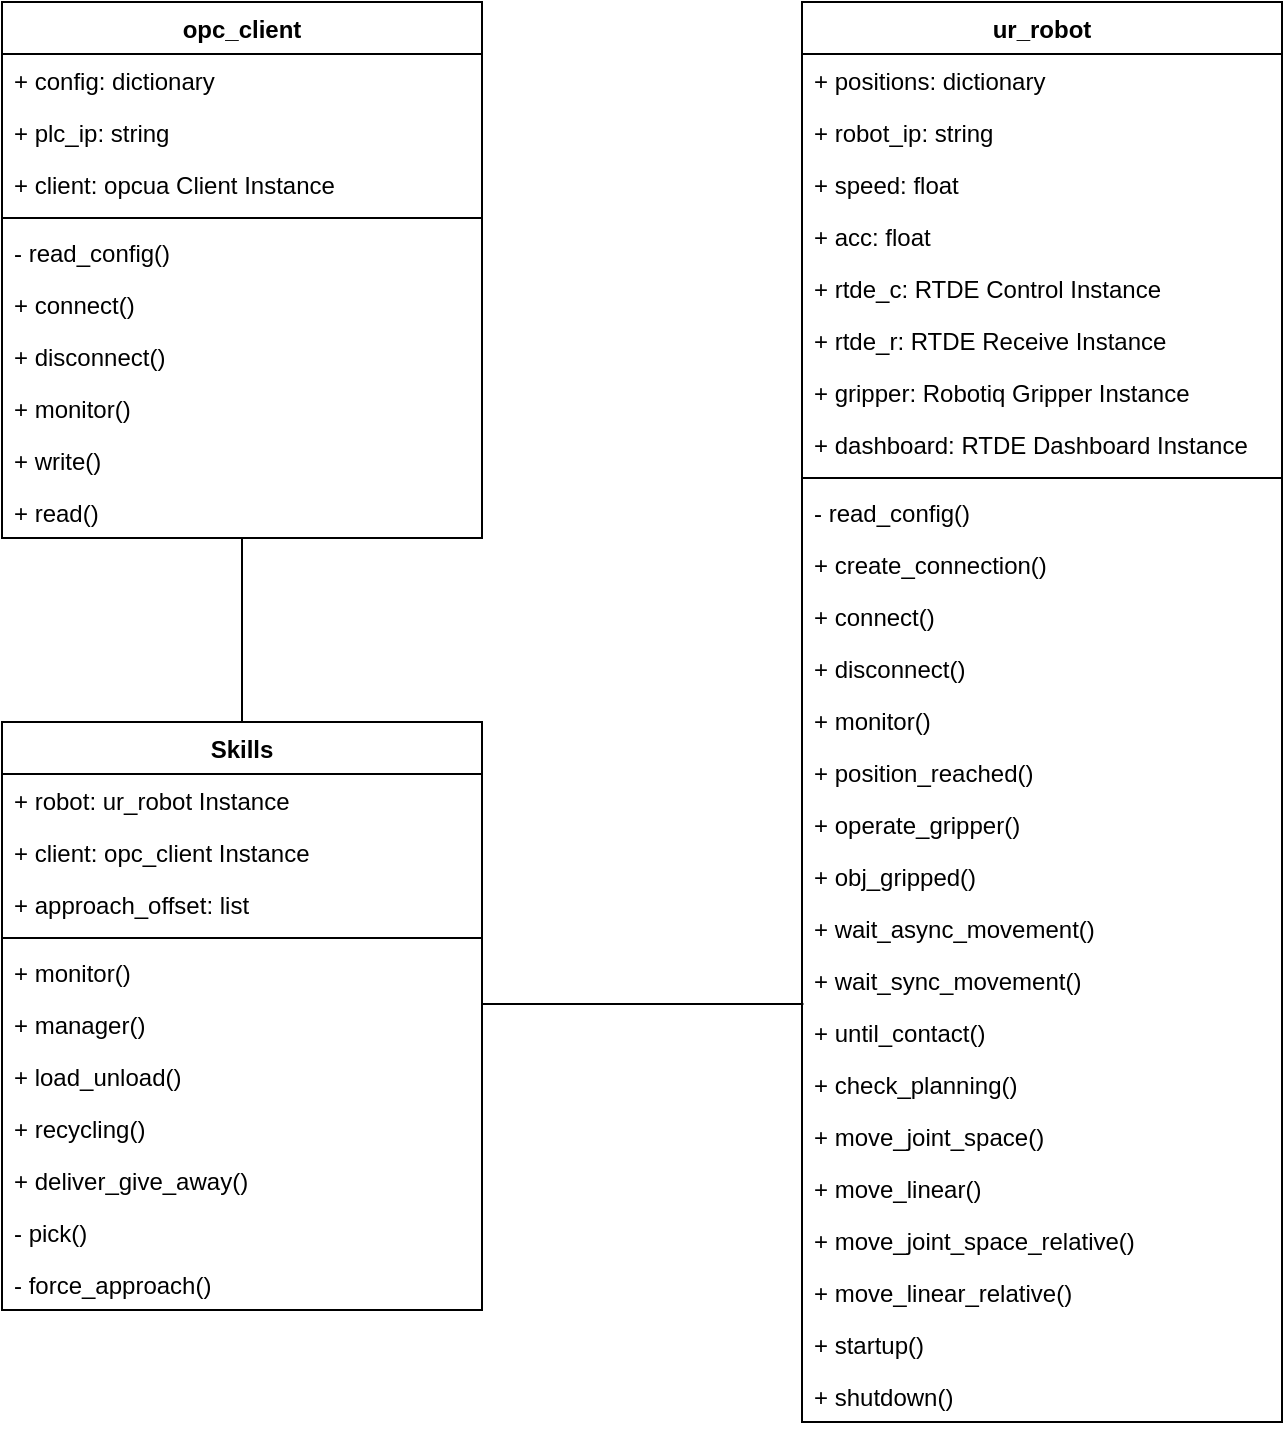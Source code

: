 <mxfile version="20.7.4" type="github"><diagram id="uywllE2PinGb-ievP7Lq" name="Page-1"><mxGraphModel dx="1953" dy="974" grid="1" gridSize="10" guides="1" tooltips="1" connect="1" arrows="1" fold="1" page="1" pageScale="1" pageWidth="3300" pageHeight="4681" math="0" shadow="0"><root><mxCell id="0"/><mxCell id="1" parent="0"/><mxCell id="hoSM7zICA6GN7C26qf-M-3" value="opc_client" style="swimlane;fontStyle=1;align=center;verticalAlign=top;childLayout=stackLayout;horizontal=1;startSize=26;horizontalStack=0;resizeParent=1;resizeParentMax=0;resizeLast=0;collapsible=1;marginBottom=0;" vertex="1" parent="1"><mxGeometry x="360" y="80" width="240" height="268" as="geometry"/></mxCell><mxCell id="hoSM7zICA6GN7C26qf-M-8" value="+ config: dictionary" style="text;strokeColor=none;fillColor=none;align=left;verticalAlign=top;spacingLeft=4;spacingRight=4;overflow=hidden;rotatable=0;points=[[0,0.5],[1,0.5]];portConstraint=eastwest;" vertex="1" parent="hoSM7zICA6GN7C26qf-M-3"><mxGeometry y="26" width="240" height="26" as="geometry"/></mxCell><mxCell id="hoSM7zICA6GN7C26qf-M-14" value="+ plc_ip: string" style="text;strokeColor=none;fillColor=none;align=left;verticalAlign=top;spacingLeft=4;spacingRight=4;overflow=hidden;rotatable=0;points=[[0,0.5],[1,0.5]];portConstraint=eastwest;" vertex="1" parent="hoSM7zICA6GN7C26qf-M-3"><mxGeometry y="52" width="240" height="26" as="geometry"/></mxCell><mxCell id="hoSM7zICA6GN7C26qf-M-4" value="+ client: opcua Client Instance" style="text;strokeColor=none;fillColor=none;align=left;verticalAlign=top;spacingLeft=4;spacingRight=4;overflow=hidden;rotatable=0;points=[[0,0.5],[1,0.5]];portConstraint=eastwest;" vertex="1" parent="hoSM7zICA6GN7C26qf-M-3"><mxGeometry y="78" width="240" height="26" as="geometry"/></mxCell><mxCell id="hoSM7zICA6GN7C26qf-M-5" value="" style="line;strokeWidth=1;fillColor=none;align=left;verticalAlign=middle;spacingTop=-1;spacingLeft=3;spacingRight=3;rotatable=0;labelPosition=right;points=[];portConstraint=eastwest;strokeColor=inherit;" vertex="1" parent="hoSM7zICA6GN7C26qf-M-3"><mxGeometry y="104" width="240" height="8" as="geometry"/></mxCell><mxCell id="hoSM7zICA6GN7C26qf-M-7" value="- read_config()" style="text;strokeColor=none;fillColor=none;align=left;verticalAlign=top;spacingLeft=4;spacingRight=4;overflow=hidden;rotatable=0;points=[[0,0.5],[1,0.5]];portConstraint=eastwest;" vertex="1" parent="hoSM7zICA6GN7C26qf-M-3"><mxGeometry y="112" width="240" height="26" as="geometry"/></mxCell><mxCell id="hoSM7zICA6GN7C26qf-M-16" value="+ connect()" style="text;strokeColor=none;fillColor=none;align=left;verticalAlign=top;spacingLeft=4;spacingRight=4;overflow=hidden;rotatable=0;points=[[0,0.5],[1,0.5]];portConstraint=eastwest;" vertex="1" parent="hoSM7zICA6GN7C26qf-M-3"><mxGeometry y="138" width="240" height="26" as="geometry"/></mxCell><mxCell id="hoSM7zICA6GN7C26qf-M-17" value="+ disconnect()" style="text;strokeColor=none;fillColor=none;align=left;verticalAlign=top;spacingLeft=4;spacingRight=4;overflow=hidden;rotatable=0;points=[[0,0.5],[1,0.5]];portConstraint=eastwest;" vertex="1" parent="hoSM7zICA6GN7C26qf-M-3"><mxGeometry y="164" width="240" height="26" as="geometry"/></mxCell><mxCell id="hoSM7zICA6GN7C26qf-M-18" value="+ monitor()" style="text;strokeColor=none;fillColor=none;align=left;verticalAlign=top;spacingLeft=4;spacingRight=4;overflow=hidden;rotatable=0;points=[[0,0.5],[1,0.5]];portConstraint=eastwest;" vertex="1" parent="hoSM7zICA6GN7C26qf-M-3"><mxGeometry y="190" width="240" height="26" as="geometry"/></mxCell><mxCell id="hoSM7zICA6GN7C26qf-M-15" value="+ write()" style="text;strokeColor=none;fillColor=none;align=left;verticalAlign=top;spacingLeft=4;spacingRight=4;overflow=hidden;rotatable=0;points=[[0,0.5],[1,0.5]];portConstraint=eastwest;" vertex="1" parent="hoSM7zICA6GN7C26qf-M-3"><mxGeometry y="216" width="240" height="26" as="geometry"/></mxCell><mxCell id="hoSM7zICA6GN7C26qf-M-6" value="+ read()" style="text;strokeColor=none;fillColor=none;align=left;verticalAlign=top;spacingLeft=4;spacingRight=4;overflow=hidden;rotatable=0;points=[[0,0.5],[1,0.5]];portConstraint=eastwest;" vertex="1" parent="hoSM7zICA6GN7C26qf-M-3"><mxGeometry y="242" width="240" height="26" as="geometry"/></mxCell><mxCell id="hoSM7zICA6GN7C26qf-M-19" value="ur_robot" style="swimlane;fontStyle=1;align=center;verticalAlign=top;childLayout=stackLayout;horizontal=1;startSize=26;horizontalStack=0;resizeParent=1;resizeParentMax=0;resizeLast=0;collapsible=1;marginBottom=0;" vertex="1" parent="1"><mxGeometry x="760" y="80" width="240" height="710" as="geometry"/></mxCell><mxCell id="hoSM7zICA6GN7C26qf-M-23" value="+ positions: dictionary" style="text;strokeColor=none;fillColor=none;align=left;verticalAlign=top;spacingLeft=4;spacingRight=4;overflow=hidden;rotatable=0;points=[[0,0.5],[1,0.5]];portConstraint=eastwest;" vertex="1" parent="hoSM7zICA6GN7C26qf-M-19"><mxGeometry y="26" width="240" height="26" as="geometry"/></mxCell><mxCell id="hoSM7zICA6GN7C26qf-M-25" value="+ robot_ip: string" style="text;strokeColor=none;fillColor=none;align=left;verticalAlign=top;spacingLeft=4;spacingRight=4;overflow=hidden;rotatable=0;points=[[0,0.5],[1,0.5]];portConstraint=eastwest;" vertex="1" parent="hoSM7zICA6GN7C26qf-M-19"><mxGeometry y="52" width="240" height="26" as="geometry"/></mxCell><mxCell id="hoSM7zICA6GN7C26qf-M-27" value="+ speed: float" style="text;strokeColor=none;fillColor=none;align=left;verticalAlign=top;spacingLeft=4;spacingRight=4;overflow=hidden;rotatable=0;points=[[0,0.5],[1,0.5]];portConstraint=eastwest;" vertex="1" parent="hoSM7zICA6GN7C26qf-M-19"><mxGeometry y="78" width="240" height="26" as="geometry"/></mxCell><mxCell id="hoSM7zICA6GN7C26qf-M-26" value="+ acc: float" style="text;strokeColor=none;fillColor=none;align=left;verticalAlign=top;spacingLeft=4;spacingRight=4;overflow=hidden;rotatable=0;points=[[0,0.5],[1,0.5]];portConstraint=eastwest;" vertex="1" parent="hoSM7zICA6GN7C26qf-M-19"><mxGeometry y="104" width="240" height="26" as="geometry"/></mxCell><mxCell id="hoSM7zICA6GN7C26qf-M-24" value="+ rtde_c: RTDE Control Instance" style="text;strokeColor=none;fillColor=none;align=left;verticalAlign=top;spacingLeft=4;spacingRight=4;overflow=hidden;rotatable=0;points=[[0,0.5],[1,0.5]];portConstraint=eastwest;" vertex="1" parent="hoSM7zICA6GN7C26qf-M-19"><mxGeometry y="130" width="240" height="26" as="geometry"/></mxCell><mxCell id="hoSM7zICA6GN7C26qf-M-35" value="+ rtde_r: RTDE Receive Instance" style="text;strokeColor=none;fillColor=none;align=left;verticalAlign=top;spacingLeft=4;spacingRight=4;overflow=hidden;rotatable=0;points=[[0,0.5],[1,0.5]];portConstraint=eastwest;" vertex="1" parent="hoSM7zICA6GN7C26qf-M-19"><mxGeometry y="156" width="240" height="26" as="geometry"/></mxCell><mxCell id="hoSM7zICA6GN7C26qf-M-20" value="+ gripper: Robotiq Gripper Instance" style="text;strokeColor=none;fillColor=none;align=left;verticalAlign=top;spacingLeft=4;spacingRight=4;overflow=hidden;rotatable=0;points=[[0,0.5],[1,0.5]];portConstraint=eastwest;" vertex="1" parent="hoSM7zICA6GN7C26qf-M-19"><mxGeometry y="182" width="240" height="26" as="geometry"/></mxCell><mxCell id="hoSM7zICA6GN7C26qf-M-36" value="+ dashboard: RTDE Dashboard Instance" style="text;strokeColor=none;fillColor=none;align=left;verticalAlign=top;spacingLeft=4;spacingRight=4;overflow=hidden;rotatable=0;points=[[0,0.5],[1,0.5]];portConstraint=eastwest;" vertex="1" parent="hoSM7zICA6GN7C26qf-M-19"><mxGeometry y="208" width="240" height="26" as="geometry"/></mxCell><mxCell id="hoSM7zICA6GN7C26qf-M-21" value="" style="line;strokeWidth=1;fillColor=none;align=left;verticalAlign=middle;spacingTop=-1;spacingLeft=3;spacingRight=3;rotatable=0;labelPosition=right;points=[];portConstraint=eastwest;strokeColor=inherit;" vertex="1" parent="hoSM7zICA6GN7C26qf-M-19"><mxGeometry y="234" width="240" height="8" as="geometry"/></mxCell><mxCell id="hoSM7zICA6GN7C26qf-M-28" value="- read_config()" style="text;strokeColor=none;fillColor=none;align=left;verticalAlign=top;spacingLeft=4;spacingRight=4;overflow=hidden;rotatable=0;points=[[0,0.5],[1,0.5]];portConstraint=eastwest;" vertex="1" parent="hoSM7zICA6GN7C26qf-M-19"><mxGeometry y="242" width="240" height="26" as="geometry"/></mxCell><mxCell id="hoSM7zICA6GN7C26qf-M-32" value="+ create_connection()" style="text;strokeColor=none;fillColor=none;align=left;verticalAlign=top;spacingLeft=4;spacingRight=4;overflow=hidden;rotatable=0;points=[[0,0.5],[1,0.5]];portConstraint=eastwest;" vertex="1" parent="hoSM7zICA6GN7C26qf-M-19"><mxGeometry y="268" width="240" height="26" as="geometry"/></mxCell><mxCell id="hoSM7zICA6GN7C26qf-M-33" value="+ connect()" style="text;strokeColor=none;fillColor=none;align=left;verticalAlign=top;spacingLeft=4;spacingRight=4;overflow=hidden;rotatable=0;points=[[0,0.5],[1,0.5]];portConstraint=eastwest;" vertex="1" parent="hoSM7zICA6GN7C26qf-M-19"><mxGeometry y="294" width="240" height="26" as="geometry"/></mxCell><mxCell id="hoSM7zICA6GN7C26qf-M-31" value="+ disconnect()" style="text;strokeColor=none;fillColor=none;align=left;verticalAlign=top;spacingLeft=4;spacingRight=4;overflow=hidden;rotatable=0;points=[[0,0.5],[1,0.5]];portConstraint=eastwest;" vertex="1" parent="hoSM7zICA6GN7C26qf-M-19"><mxGeometry y="320" width="240" height="26" as="geometry"/></mxCell><mxCell id="hoSM7zICA6GN7C26qf-M-30" value="+ monitor() " style="text;strokeColor=none;fillColor=none;align=left;verticalAlign=top;spacingLeft=4;spacingRight=4;overflow=hidden;rotatable=0;points=[[0,0.5],[1,0.5]];portConstraint=eastwest;" vertex="1" parent="hoSM7zICA6GN7C26qf-M-19"><mxGeometry y="346" width="240" height="26" as="geometry"/></mxCell><mxCell id="hoSM7zICA6GN7C26qf-M-34" value="+ position_reached()" style="text;strokeColor=none;fillColor=none;align=left;verticalAlign=top;spacingLeft=4;spacingRight=4;overflow=hidden;rotatable=0;points=[[0,0.5],[1,0.5]];portConstraint=eastwest;" vertex="1" parent="hoSM7zICA6GN7C26qf-M-19"><mxGeometry y="372" width="240" height="26" as="geometry"/></mxCell><mxCell id="hoSM7zICA6GN7C26qf-M-29" value="+ operate_gripper()" style="text;strokeColor=none;fillColor=none;align=left;verticalAlign=top;spacingLeft=4;spacingRight=4;overflow=hidden;rotatable=0;points=[[0,0.5],[1,0.5]];portConstraint=eastwest;" vertex="1" parent="hoSM7zICA6GN7C26qf-M-19"><mxGeometry y="398" width="240" height="26" as="geometry"/></mxCell><mxCell id="hoSM7zICA6GN7C26qf-M-22" value="+ obj_gripped()" style="text;strokeColor=none;fillColor=none;align=left;verticalAlign=top;spacingLeft=4;spacingRight=4;overflow=hidden;rotatable=0;points=[[0,0.5],[1,0.5]];portConstraint=eastwest;" vertex="1" parent="hoSM7zICA6GN7C26qf-M-19"><mxGeometry y="424" width="240" height="26" as="geometry"/></mxCell><mxCell id="hoSM7zICA6GN7C26qf-M-37" value="+ wait_async_movement()" style="text;strokeColor=none;fillColor=none;align=left;verticalAlign=top;spacingLeft=4;spacingRight=4;overflow=hidden;rotatable=0;points=[[0,0.5],[1,0.5]];portConstraint=eastwest;" vertex="1" parent="hoSM7zICA6GN7C26qf-M-19"><mxGeometry y="450" width="240" height="26" as="geometry"/></mxCell><mxCell id="hoSM7zICA6GN7C26qf-M-38" value="+ wait_sync_movement() " style="text;strokeColor=none;fillColor=none;align=left;verticalAlign=top;spacingLeft=4;spacingRight=4;overflow=hidden;rotatable=0;points=[[0,0.5],[1,0.5]];portConstraint=eastwest;" vertex="1" parent="hoSM7zICA6GN7C26qf-M-19"><mxGeometry y="476" width="240" height="26" as="geometry"/></mxCell><mxCell id="hoSM7zICA6GN7C26qf-M-39" value="+ until_contact() " style="text;strokeColor=none;fillColor=none;align=left;verticalAlign=top;spacingLeft=4;spacingRight=4;overflow=hidden;rotatable=0;points=[[0,0.5],[1,0.5]];portConstraint=eastwest;" vertex="1" parent="hoSM7zICA6GN7C26qf-M-19"><mxGeometry y="502" width="240" height="26" as="geometry"/></mxCell><mxCell id="hoSM7zICA6GN7C26qf-M-40" value="+ check_planning() " style="text;strokeColor=none;fillColor=none;align=left;verticalAlign=top;spacingLeft=4;spacingRight=4;overflow=hidden;rotatable=0;points=[[0,0.5],[1,0.5]];portConstraint=eastwest;" vertex="1" parent="hoSM7zICA6GN7C26qf-M-19"><mxGeometry y="528" width="240" height="26" as="geometry"/></mxCell><mxCell id="hoSM7zICA6GN7C26qf-M-41" value="+ move_joint_space() " style="text;strokeColor=none;fillColor=none;align=left;verticalAlign=top;spacingLeft=4;spacingRight=4;overflow=hidden;rotatable=0;points=[[0,0.5],[1,0.5]];portConstraint=eastwest;" vertex="1" parent="hoSM7zICA6GN7C26qf-M-19"><mxGeometry y="554" width="240" height="26" as="geometry"/></mxCell><mxCell id="hoSM7zICA6GN7C26qf-M-42" value="+ move_linear() " style="text;strokeColor=none;fillColor=none;align=left;verticalAlign=top;spacingLeft=4;spacingRight=4;overflow=hidden;rotatable=0;points=[[0,0.5],[1,0.5]];portConstraint=eastwest;" vertex="1" parent="hoSM7zICA6GN7C26qf-M-19"><mxGeometry y="580" width="240" height="26" as="geometry"/></mxCell><mxCell id="hoSM7zICA6GN7C26qf-M-44" value="+ move_joint_space_relative() " style="text;strokeColor=none;fillColor=none;align=left;verticalAlign=top;spacingLeft=4;spacingRight=4;overflow=hidden;rotatable=0;points=[[0,0.5],[1,0.5]];portConstraint=eastwest;" vertex="1" parent="hoSM7zICA6GN7C26qf-M-19"><mxGeometry y="606" width="240" height="26" as="geometry"/></mxCell><mxCell id="hoSM7zICA6GN7C26qf-M-43" value="+ move_linear_relative() " style="text;strokeColor=none;fillColor=none;align=left;verticalAlign=top;spacingLeft=4;spacingRight=4;overflow=hidden;rotatable=0;points=[[0,0.5],[1,0.5]];portConstraint=eastwest;" vertex="1" parent="hoSM7zICA6GN7C26qf-M-19"><mxGeometry y="632" width="240" height="26" as="geometry"/></mxCell><mxCell id="hoSM7zICA6GN7C26qf-M-45" value="+ startup() " style="text;strokeColor=none;fillColor=none;align=left;verticalAlign=top;spacingLeft=4;spacingRight=4;overflow=hidden;rotatable=0;points=[[0,0.5],[1,0.5]];portConstraint=eastwest;" vertex="1" parent="hoSM7zICA6GN7C26qf-M-19"><mxGeometry y="658" width="240" height="26" as="geometry"/></mxCell><mxCell id="hoSM7zICA6GN7C26qf-M-46" value="+ shutdown() " style="text;strokeColor=none;fillColor=none;align=left;verticalAlign=top;spacingLeft=4;spacingRight=4;overflow=hidden;rotatable=0;points=[[0,0.5],[1,0.5]];portConstraint=eastwest;" vertex="1" parent="hoSM7zICA6GN7C26qf-M-19"><mxGeometry y="684" width="240" height="26" as="geometry"/></mxCell><mxCell id="hoSM7zICA6GN7C26qf-M-47" value="Skills" style="swimlane;fontStyle=1;align=center;verticalAlign=top;childLayout=stackLayout;horizontal=1;startSize=26;horizontalStack=0;resizeParent=1;resizeParentMax=0;resizeLast=0;collapsible=1;marginBottom=0;" vertex="1" parent="1"><mxGeometry x="360" y="440" width="240" height="294" as="geometry"/></mxCell><mxCell id="hoSM7zICA6GN7C26qf-M-48" value="+ robot: ur_robot Instance" style="text;strokeColor=none;fillColor=none;align=left;verticalAlign=top;spacingLeft=4;spacingRight=4;overflow=hidden;rotatable=0;points=[[0,0.5],[1,0.5]];portConstraint=eastwest;" vertex="1" parent="hoSM7zICA6GN7C26qf-M-47"><mxGeometry y="26" width="240" height="26" as="geometry"/></mxCell><mxCell id="hoSM7zICA6GN7C26qf-M-51" value="+ client: opc_client Instance" style="text;strokeColor=none;fillColor=none;align=left;verticalAlign=top;spacingLeft=4;spacingRight=4;overflow=hidden;rotatable=0;points=[[0,0.5],[1,0.5]];portConstraint=eastwest;" vertex="1" parent="hoSM7zICA6GN7C26qf-M-47"><mxGeometry y="52" width="240" height="26" as="geometry"/></mxCell><mxCell id="hoSM7zICA6GN7C26qf-M-52" value="+ approach_offset: list" style="text;strokeColor=none;fillColor=none;align=left;verticalAlign=top;spacingLeft=4;spacingRight=4;overflow=hidden;rotatable=0;points=[[0,0.5],[1,0.5]];portConstraint=eastwest;" vertex="1" parent="hoSM7zICA6GN7C26qf-M-47"><mxGeometry y="78" width="240" height="26" as="geometry"/></mxCell><mxCell id="hoSM7zICA6GN7C26qf-M-49" value="" style="line;strokeWidth=1;fillColor=none;align=left;verticalAlign=middle;spacingTop=-1;spacingLeft=3;spacingRight=3;rotatable=0;labelPosition=right;points=[];portConstraint=eastwest;strokeColor=inherit;" vertex="1" parent="hoSM7zICA6GN7C26qf-M-47"><mxGeometry y="104" width="240" height="8" as="geometry"/></mxCell><mxCell id="hoSM7zICA6GN7C26qf-M-50" value="+ monitor()" style="text;strokeColor=none;fillColor=none;align=left;verticalAlign=top;spacingLeft=4;spacingRight=4;overflow=hidden;rotatable=0;points=[[0,0.5],[1,0.5]];portConstraint=eastwest;" vertex="1" parent="hoSM7zICA6GN7C26qf-M-47"><mxGeometry y="112" width="240" height="26" as="geometry"/></mxCell><mxCell id="hoSM7zICA6GN7C26qf-M-53" value="+ manager()" style="text;strokeColor=none;fillColor=none;align=left;verticalAlign=top;spacingLeft=4;spacingRight=4;overflow=hidden;rotatable=0;points=[[0,0.5],[1,0.5]];portConstraint=eastwest;" vertex="1" parent="hoSM7zICA6GN7C26qf-M-47"><mxGeometry y="138" width="240" height="26" as="geometry"/></mxCell><mxCell id="hoSM7zICA6GN7C26qf-M-55" value="+ load_unload()" style="text;strokeColor=none;fillColor=none;align=left;verticalAlign=top;spacingLeft=4;spacingRight=4;overflow=hidden;rotatable=0;points=[[0,0.5],[1,0.5]];portConstraint=eastwest;" vertex="1" parent="hoSM7zICA6GN7C26qf-M-47"><mxGeometry y="164" width="240" height="26" as="geometry"/></mxCell><mxCell id="hoSM7zICA6GN7C26qf-M-56" value="+ recycling()" style="text;strokeColor=none;fillColor=none;align=left;verticalAlign=top;spacingLeft=4;spacingRight=4;overflow=hidden;rotatable=0;points=[[0,0.5],[1,0.5]];portConstraint=eastwest;" vertex="1" parent="hoSM7zICA6GN7C26qf-M-47"><mxGeometry y="190" width="240" height="26" as="geometry"/></mxCell><mxCell id="hoSM7zICA6GN7C26qf-M-54" value="+ deliver_give_away()" style="text;strokeColor=none;fillColor=none;align=left;verticalAlign=top;spacingLeft=4;spacingRight=4;overflow=hidden;rotatable=0;points=[[0,0.5],[1,0.5]];portConstraint=eastwest;" vertex="1" parent="hoSM7zICA6GN7C26qf-M-47"><mxGeometry y="216" width="240" height="26" as="geometry"/></mxCell><mxCell id="hoSM7zICA6GN7C26qf-M-57" value="- pick()" style="text;strokeColor=none;fillColor=none;align=left;verticalAlign=top;spacingLeft=4;spacingRight=4;overflow=hidden;rotatable=0;points=[[0,0.5],[1,0.5]];portConstraint=eastwest;" vertex="1" parent="hoSM7zICA6GN7C26qf-M-47"><mxGeometry y="242" width="240" height="26" as="geometry"/></mxCell><mxCell id="hoSM7zICA6GN7C26qf-M-58" value="- force_approach()" style="text;strokeColor=none;fillColor=none;align=left;verticalAlign=top;spacingLeft=4;spacingRight=4;overflow=hidden;rotatable=0;points=[[0,0.5],[1,0.5]];portConstraint=eastwest;" vertex="1" parent="hoSM7zICA6GN7C26qf-M-47"><mxGeometry y="268" width="240" height="26" as="geometry"/></mxCell><mxCell id="hoSM7zICA6GN7C26qf-M-65" value="" style="endArrow=none;html=1;rounded=0;exitX=0.5;exitY=0;exitDx=0;exitDy=0;" edge="1" parent="1" source="hoSM7zICA6GN7C26qf-M-47"><mxGeometry width="50" height="50" relative="1" as="geometry"><mxPoint x="660" y="500" as="sourcePoint"/><mxPoint x="480" y="348" as="targetPoint"/></mxGeometry></mxCell><mxCell id="hoSM7zICA6GN7C26qf-M-66" value="" style="endArrow=none;html=1;rounded=0;exitX=1.001;exitY=0.115;exitDx=0;exitDy=0;entryX=0.003;entryY=0.962;entryDx=0;entryDy=0;exitPerimeter=0;entryPerimeter=0;" edge="1" parent="1" source="hoSM7zICA6GN7C26qf-M-53" target="hoSM7zICA6GN7C26qf-M-38"><mxGeometry width="50" height="50" relative="1" as="geometry"><mxPoint x="280" y="580" as="sourcePoint"/><mxPoint x="720" y="570" as="targetPoint"/></mxGeometry></mxCell></root></mxGraphModel></diagram></mxfile>